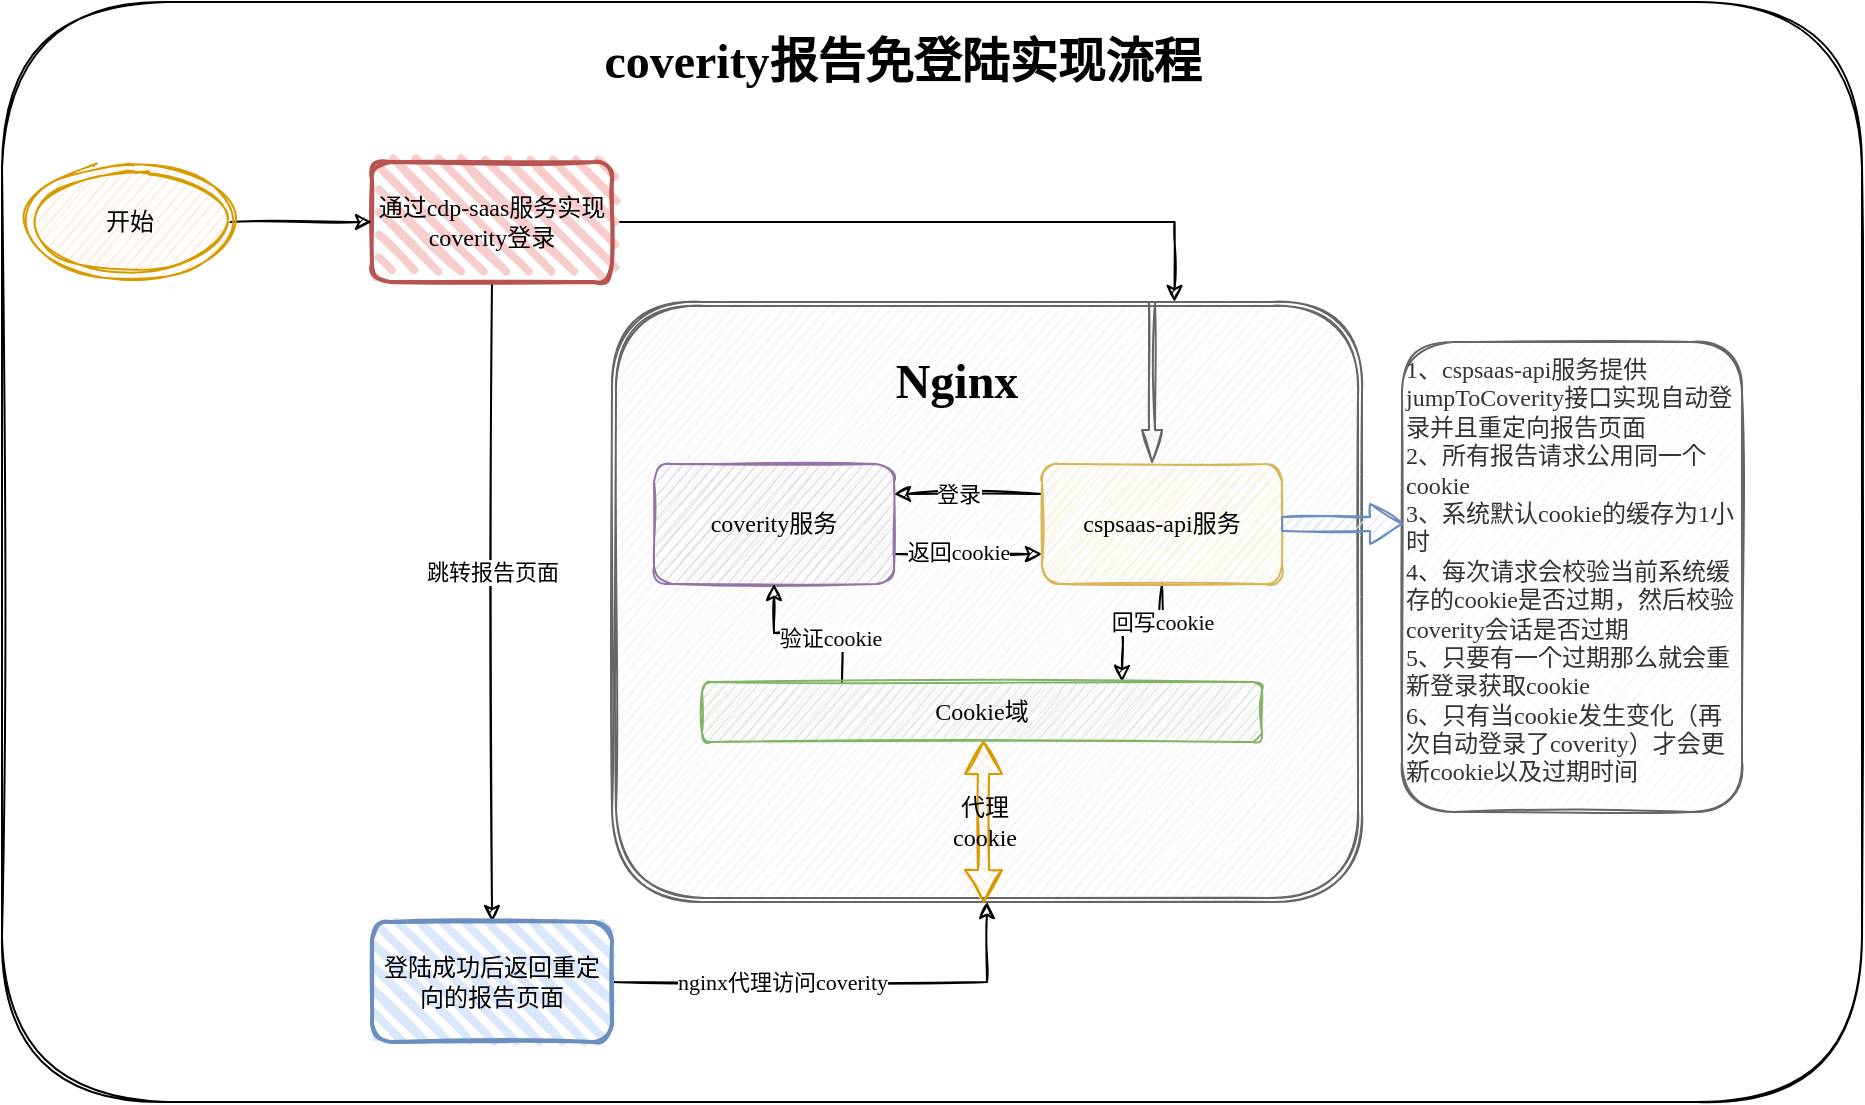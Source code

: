<mxfile version="20.2.8" type="github">
  <diagram id="uWto1UtUF5qCr1qyiVRA" name="第 1 页">
    <mxGraphModel dx="1824" dy="2151" grid="1" gridSize="10" guides="1" tooltips="1" connect="1" arrows="1" fold="1" page="1" pageScale="1" pageWidth="827" pageHeight="1169" math="0" shadow="0">
      <root>
        <mxCell id="0" />
        <mxCell id="1" parent="0" />
        <mxCell id="sLW77bm_CNe7X0AWjwWJ-2" value="" style="rounded=1;whiteSpace=wrap;html=1;sketch=1;glass=0;shadow=0;fontFamily=Comic Sans MS;" vertex="1" parent="1">
          <mxGeometry x="300" y="-40" width="930" height="550" as="geometry" />
        </mxCell>
        <mxCell id="sLW77bm_CNe7X0AWjwWJ-3" value="" style="shape=ext;double=1;rounded=1;whiteSpace=wrap;html=1;fillColor=#f5f5f5;fontColor=#333333;strokeColor=#666666;fontFamily=Comic Sans MS;sketch=1;" vertex="1" parent="1">
          <mxGeometry x="605" y="110" width="375" height="300" as="geometry" />
        </mxCell>
        <mxCell id="sLW77bm_CNe7X0AWjwWJ-16" style="edgeStyle=orthogonalEdgeStyle;rounded=0;orthogonalLoop=1;jettySize=auto;html=1;exitX=1;exitY=0.75;exitDx=0;exitDy=0;entryX=0;entryY=0.75;entryDx=0;entryDy=0;fontFamily=Comic Sans MS;sketch=1;" edge="1" parent="1" source="sLW77bm_CNe7X0AWjwWJ-4" target="sLW77bm_CNe7X0AWjwWJ-5">
          <mxGeometry relative="1" as="geometry" />
        </mxCell>
        <mxCell id="sLW77bm_CNe7X0AWjwWJ-18" value="返回cookie" style="edgeLabel;html=1;align=center;verticalAlign=middle;resizable=0;points=[];fontFamily=Comic Sans MS;" vertex="1" connectable="0" parent="sLW77bm_CNe7X0AWjwWJ-16">
          <mxGeometry x="-0.13" y="1" relative="1" as="geometry">
            <mxPoint as="offset" />
          </mxGeometry>
        </mxCell>
        <mxCell id="sLW77bm_CNe7X0AWjwWJ-4" value="coverity服务" style="rounded=1;whiteSpace=wrap;html=1;fillColor=#e1d5e7;strokeColor=#9673a6;fontFamily=Comic Sans MS;sketch=1;" vertex="1" parent="1">
          <mxGeometry x="626" y="191" width="120" height="60" as="geometry" />
        </mxCell>
        <mxCell id="sLW77bm_CNe7X0AWjwWJ-15" style="edgeStyle=orthogonalEdgeStyle;rounded=0;orthogonalLoop=1;jettySize=auto;html=1;exitX=0;exitY=0.25;exitDx=0;exitDy=0;entryX=1;entryY=0.25;entryDx=0;entryDy=0;fontFamily=Comic Sans MS;sketch=1;" edge="1" parent="1" source="sLW77bm_CNe7X0AWjwWJ-5" target="sLW77bm_CNe7X0AWjwWJ-4">
          <mxGeometry relative="1" as="geometry" />
        </mxCell>
        <mxCell id="sLW77bm_CNe7X0AWjwWJ-17" value="登录" style="edgeLabel;html=1;align=center;verticalAlign=middle;resizable=0;points=[];fontFamily=Comic Sans MS;" vertex="1" connectable="0" parent="sLW77bm_CNe7X0AWjwWJ-15">
          <mxGeometry x="0.284" relative="1" as="geometry">
            <mxPoint x="5" as="offset" />
          </mxGeometry>
        </mxCell>
        <mxCell id="sLW77bm_CNe7X0AWjwWJ-19" style="edgeStyle=orthogonalEdgeStyle;rounded=0;orthogonalLoop=1;jettySize=auto;html=1;exitX=0.5;exitY=1;exitDx=0;exitDy=0;entryX=0.75;entryY=0;entryDx=0;entryDy=0;fontFamily=Comic Sans MS;sketch=1;" edge="1" parent="1" source="sLW77bm_CNe7X0AWjwWJ-5" target="sLW77bm_CNe7X0AWjwWJ-7">
          <mxGeometry relative="1" as="geometry" />
        </mxCell>
        <mxCell id="sLW77bm_CNe7X0AWjwWJ-20" value="回写cookie" style="edgeLabel;html=1;align=center;verticalAlign=middle;resizable=0;points=[];fontFamily=Comic Sans MS;" vertex="1" connectable="0" parent="sLW77bm_CNe7X0AWjwWJ-19">
          <mxGeometry x="-0.447" relative="1" as="geometry">
            <mxPoint as="offset" />
          </mxGeometry>
        </mxCell>
        <mxCell id="sLW77bm_CNe7X0AWjwWJ-5" value="cspsaas-api服务" style="rounded=1;whiteSpace=wrap;html=1;fillColor=#fff2cc;strokeColor=#d6b656;fontFamily=Comic Sans MS;sketch=1;" vertex="1" parent="1">
          <mxGeometry x="820" y="191" width="120" height="60" as="geometry" />
        </mxCell>
        <mxCell id="sLW77bm_CNe7X0AWjwWJ-6" value="Nginx" style="text;strokeColor=none;fillColor=none;html=1;fontSize=24;fontStyle=1;verticalAlign=middle;align=center;fontFamily=Comic Sans MS;" vertex="1" parent="1">
          <mxGeometry x="727" y="130" width="100" height="40" as="geometry" />
        </mxCell>
        <mxCell id="sLW77bm_CNe7X0AWjwWJ-21" style="edgeStyle=orthogonalEdgeStyle;rounded=0;orthogonalLoop=1;jettySize=auto;html=1;exitX=0.25;exitY=0;exitDx=0;exitDy=0;entryX=0.5;entryY=1;entryDx=0;entryDy=0;fontFamily=Comic Sans MS;sketch=1;" edge="1" parent="1" source="sLW77bm_CNe7X0AWjwWJ-7" target="sLW77bm_CNe7X0AWjwWJ-4">
          <mxGeometry relative="1" as="geometry" />
        </mxCell>
        <mxCell id="sLW77bm_CNe7X0AWjwWJ-22" value="验证cookie" style="edgeLabel;html=1;align=center;verticalAlign=middle;resizable=0;points=[];fontFamily=Comic Sans MS;" vertex="1" connectable="0" parent="sLW77bm_CNe7X0AWjwWJ-21">
          <mxGeometry x="-0.269" y="2" relative="1" as="geometry">
            <mxPoint as="offset" />
          </mxGeometry>
        </mxCell>
        <mxCell id="sLW77bm_CNe7X0AWjwWJ-7" value="Cookie域" style="rounded=1;whiteSpace=wrap;html=1;fillColor=#d5e8d4;strokeColor=#82b366;fontFamily=Comic Sans MS;sketch=1;" vertex="1" parent="1">
          <mxGeometry x="650" y="300" width="280" height="30" as="geometry" />
        </mxCell>
        <mxCell id="sLW77bm_CNe7X0AWjwWJ-9" style="edgeStyle=orthogonalEdgeStyle;rounded=0;orthogonalLoop=1;jettySize=auto;html=1;exitX=1;exitY=0.5;exitDx=0;exitDy=0;entryX=0.75;entryY=0;entryDx=0;entryDy=0;fontFamily=Comic Sans MS;sketch=1;" edge="1" parent="1" source="sLW77bm_CNe7X0AWjwWJ-8" target="sLW77bm_CNe7X0AWjwWJ-3">
          <mxGeometry relative="1" as="geometry" />
        </mxCell>
        <mxCell id="sLW77bm_CNe7X0AWjwWJ-14" value="" style="edgeStyle=orthogonalEdgeStyle;rounded=0;orthogonalLoop=1;jettySize=auto;html=1;fontFamily=Comic Sans MS;sketch=1;" edge="1" parent="1" source="sLW77bm_CNe7X0AWjwWJ-8" target="sLW77bm_CNe7X0AWjwWJ-13">
          <mxGeometry relative="1" as="geometry" />
        </mxCell>
        <mxCell id="sLW77bm_CNe7X0AWjwWJ-27" value="跳转报告页面" style="edgeLabel;html=1;align=center;verticalAlign=middle;resizable=0;points=[];fontFamily=Comic Sans MS;" vertex="1" connectable="0" parent="sLW77bm_CNe7X0AWjwWJ-14">
          <mxGeometry x="-0.097" relative="1" as="geometry">
            <mxPoint as="offset" />
          </mxGeometry>
        </mxCell>
        <mxCell id="sLW77bm_CNe7X0AWjwWJ-8" value="通过cdp-saas服务实现coverity登录" style="rounded=1;whiteSpace=wrap;html=1;strokeWidth=2;fillWeight=4;hachureGap=8;hachureAngle=45;fillColor=#f8cecc;sketch=1;strokeColor=#b85450;fontFamily=Comic Sans MS;" vertex="1" parent="1">
          <mxGeometry x="485" y="40" width="120" height="60" as="geometry" />
        </mxCell>
        <mxCell id="sLW77bm_CNe7X0AWjwWJ-12" value="" style="shape=singleArrow;direction=south;whiteSpace=wrap;html=1;fillColor=#f5f5f5;strokeColor=#666666;fontColor=#333333;fontFamily=Comic Sans MS;sketch=1;" vertex="1" parent="1">
          <mxGeometry x="870" y="110" width="10" height="80" as="geometry" />
        </mxCell>
        <mxCell id="sLW77bm_CNe7X0AWjwWJ-23" style="edgeStyle=orthogonalEdgeStyle;rounded=0;orthogonalLoop=1;jettySize=auto;html=1;exitX=1;exitY=0.5;exitDx=0;exitDy=0;entryX=0.5;entryY=1;entryDx=0;entryDy=0;fontFamily=Comic Sans MS;sketch=1;" edge="1" parent="1" source="sLW77bm_CNe7X0AWjwWJ-13" target="sLW77bm_CNe7X0AWjwWJ-3">
          <mxGeometry relative="1" as="geometry" />
        </mxCell>
        <mxCell id="sLW77bm_CNe7X0AWjwWJ-24" value="nginx代理访问coverity" style="edgeLabel;html=1;align=center;verticalAlign=middle;resizable=0;points=[];fontFamily=Comic Sans MS;" vertex="1" connectable="0" parent="sLW77bm_CNe7X0AWjwWJ-23">
          <mxGeometry x="-0.251" relative="1" as="geometry">
            <mxPoint as="offset" />
          </mxGeometry>
        </mxCell>
        <mxCell id="sLW77bm_CNe7X0AWjwWJ-13" value="登陆成功后返回重定向的报告页面" style="whiteSpace=wrap;html=1;fillColor=#dae8fc;strokeColor=#6c8ebf;rounded=1;strokeWidth=2;fillWeight=4;hachureGap=8;hachureAngle=45;sketch=1;fontFamily=Comic Sans MS;" vertex="1" parent="1">
          <mxGeometry x="485" y="420" width="120" height="60" as="geometry" />
        </mxCell>
        <mxCell id="sLW77bm_CNe7X0AWjwWJ-25" value="代理cookie" style="shape=doubleArrow;direction=south;whiteSpace=wrap;html=1;fillColor=#ffe6cc;strokeColor=#d79b00;fontFamily=Comic Sans MS;sketch=1;" vertex="1" parent="1">
          <mxGeometry x="781.5" y="330" width="18.5" height="80" as="geometry" />
        </mxCell>
        <mxCell id="sLW77bm_CNe7X0AWjwWJ-29" style="edgeStyle=orthogonalEdgeStyle;rounded=0;orthogonalLoop=1;jettySize=auto;html=1;entryX=0;entryY=0.5;entryDx=0;entryDy=0;fontFamily=Comic Sans MS;sketch=1;" edge="1" parent="1" source="sLW77bm_CNe7X0AWjwWJ-28" target="sLW77bm_CNe7X0AWjwWJ-8">
          <mxGeometry relative="1" as="geometry" />
        </mxCell>
        <mxCell id="sLW77bm_CNe7X0AWjwWJ-28" value="开始" style="ellipse;shape=doubleEllipse;whiteSpace=wrap;html=1;fillColor=#ffe6cc;strokeColor=#d79b00;fontFamily=Comic Sans MS;sketch=1;" vertex="1" parent="1">
          <mxGeometry x="314" y="40" width="100" height="60" as="geometry" />
        </mxCell>
        <mxCell id="sLW77bm_CNe7X0AWjwWJ-30" value="&lt;div style=&quot;&quot;&gt;&lt;span style=&quot;background-color: initial;&quot;&gt;1、&lt;/span&gt;&lt;span style=&quot;background-color: initial;&quot;&gt;cspsaas-api服务提供&lt;/span&gt;&lt;span style=&quot;background-color: initial;&quot;&gt;jumpToCoverity接口实现自动登录并且重定向报告页面&lt;/span&gt;&lt;/div&gt;&lt;div style=&quot;&quot;&gt;&lt;span style=&quot;background-color: initial;&quot;&gt;2、所有报告请求公用同一个cookie&lt;/span&gt;&lt;/div&gt;&lt;div style=&quot;&quot;&gt;&lt;span style=&quot;background-color: initial;&quot;&gt;3、系统默认cookie的缓存为1小时&lt;/span&gt;&lt;/div&gt;&lt;div style=&quot;&quot;&gt;&lt;span style=&quot;background-color: initial;&quot;&gt;4、每次请求会校验当前系统缓存的cookie是否过期，然后校验coverity会话是否过期&lt;/span&gt;&lt;/div&gt;&lt;div style=&quot;&quot;&gt;&lt;span style=&quot;background-color: initial;&quot;&gt;5、只要有一个过期那么就会重新登录获取cookie&lt;/span&gt;&lt;/div&gt;&lt;div style=&quot;&quot;&gt;&lt;span style=&quot;background-color: initial;&quot;&gt;6、只有当cookie发生变化（再次自动登录了coverity）才会更新cookie以及过期时间&lt;/span&gt;&lt;/div&gt;" style="text;html=1;strokeColor=#666666;fillColor=#f5f5f5;align=left;verticalAlign=top;whiteSpace=wrap;rounded=1;fontColor=#333333;fontFamily=Comic Sans MS;sketch=1;glass=0;" vertex="1" parent="1">
          <mxGeometry x="1000" y="130" width="170" height="235" as="geometry" />
        </mxCell>
        <mxCell id="sLW77bm_CNe7X0AWjwWJ-31" value="" style="shape=singleArrow;whiteSpace=wrap;html=1;arrowWidth=0.348;arrowSize=0.266;fillColor=#dae8fc;strokeColor=#6c8ebf;fontFamily=Comic Sans MS;sketch=1;" vertex="1" parent="1">
          <mxGeometry x="940" y="211" width="60" height="20" as="geometry" />
        </mxCell>
        <mxCell id="sLW77bm_CNe7X0AWjwWJ-32" value="coverity报告免登陆实现流程" style="text;strokeColor=none;fillColor=none;html=1;fontSize=24;fontStyle=1;verticalAlign=middle;align=center;fontFamily=Comic Sans MS;" vertex="1" parent="1">
          <mxGeometry x="700" y="-30" width="100" height="40" as="geometry" />
        </mxCell>
      </root>
    </mxGraphModel>
  </diagram>
</mxfile>
